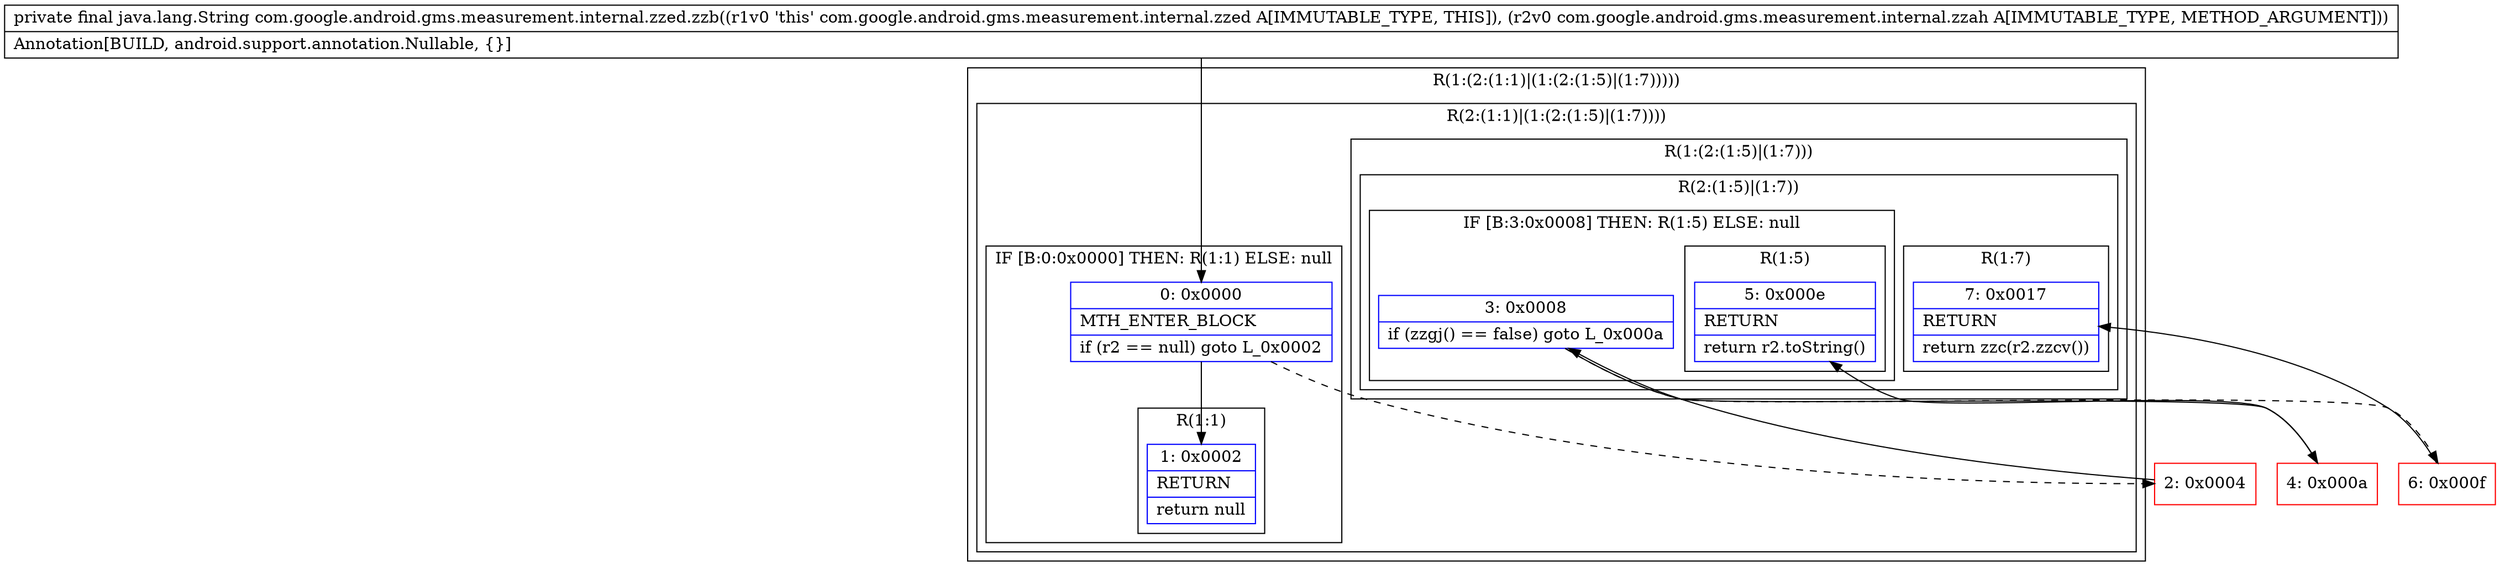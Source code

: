 digraph "CFG forcom.google.android.gms.measurement.internal.zzed.zzb(Lcom\/google\/android\/gms\/measurement\/internal\/zzah;)Ljava\/lang\/String;" {
subgraph cluster_Region_1315087029 {
label = "R(1:(2:(1:1)|(1:(2:(1:5)|(1:7)))))";
node [shape=record,color=blue];
subgraph cluster_Region_1131574144 {
label = "R(2:(1:1)|(1:(2:(1:5)|(1:7))))";
node [shape=record,color=blue];
subgraph cluster_IfRegion_921923391 {
label = "IF [B:0:0x0000] THEN: R(1:1) ELSE: null";
node [shape=record,color=blue];
Node_0 [shape=record,label="{0\:\ 0x0000|MTH_ENTER_BLOCK\l|if (r2 == null) goto L_0x0002\l}"];
subgraph cluster_Region_1742880460 {
label = "R(1:1)";
node [shape=record,color=blue];
Node_1 [shape=record,label="{1\:\ 0x0002|RETURN\l|return null\l}"];
}
}
subgraph cluster_Region_1020153743 {
label = "R(1:(2:(1:5)|(1:7)))";
node [shape=record,color=blue];
subgraph cluster_Region_1819334117 {
label = "R(2:(1:5)|(1:7))";
node [shape=record,color=blue];
subgraph cluster_IfRegion_1096271299 {
label = "IF [B:3:0x0008] THEN: R(1:5) ELSE: null";
node [shape=record,color=blue];
Node_3 [shape=record,label="{3\:\ 0x0008|if (zzgj() == false) goto L_0x000a\l}"];
subgraph cluster_Region_926259067 {
label = "R(1:5)";
node [shape=record,color=blue];
Node_5 [shape=record,label="{5\:\ 0x000e|RETURN\l|return r2.toString()\l}"];
}
}
subgraph cluster_Region_2043216933 {
label = "R(1:7)";
node [shape=record,color=blue];
Node_7 [shape=record,label="{7\:\ 0x0017|RETURN\l|return zzc(r2.zzcv())\l}"];
}
}
}
}
}
Node_2 [shape=record,color=red,label="{2\:\ 0x0004}"];
Node_4 [shape=record,color=red,label="{4\:\ 0x000a}"];
Node_6 [shape=record,color=red,label="{6\:\ 0x000f}"];
MethodNode[shape=record,label="{private final java.lang.String com.google.android.gms.measurement.internal.zzed.zzb((r1v0 'this' com.google.android.gms.measurement.internal.zzed A[IMMUTABLE_TYPE, THIS]), (r2v0 com.google.android.gms.measurement.internal.zzah A[IMMUTABLE_TYPE, METHOD_ARGUMENT]))  | Annotation[BUILD, android.support.annotation.Nullable, \{\}]\l}"];
MethodNode -> Node_0;
Node_0 -> Node_1;
Node_0 -> Node_2[style=dashed];
Node_3 -> Node_4;
Node_3 -> Node_6[style=dashed];
Node_2 -> Node_3;
Node_4 -> Node_5;
Node_6 -> Node_7;
}

